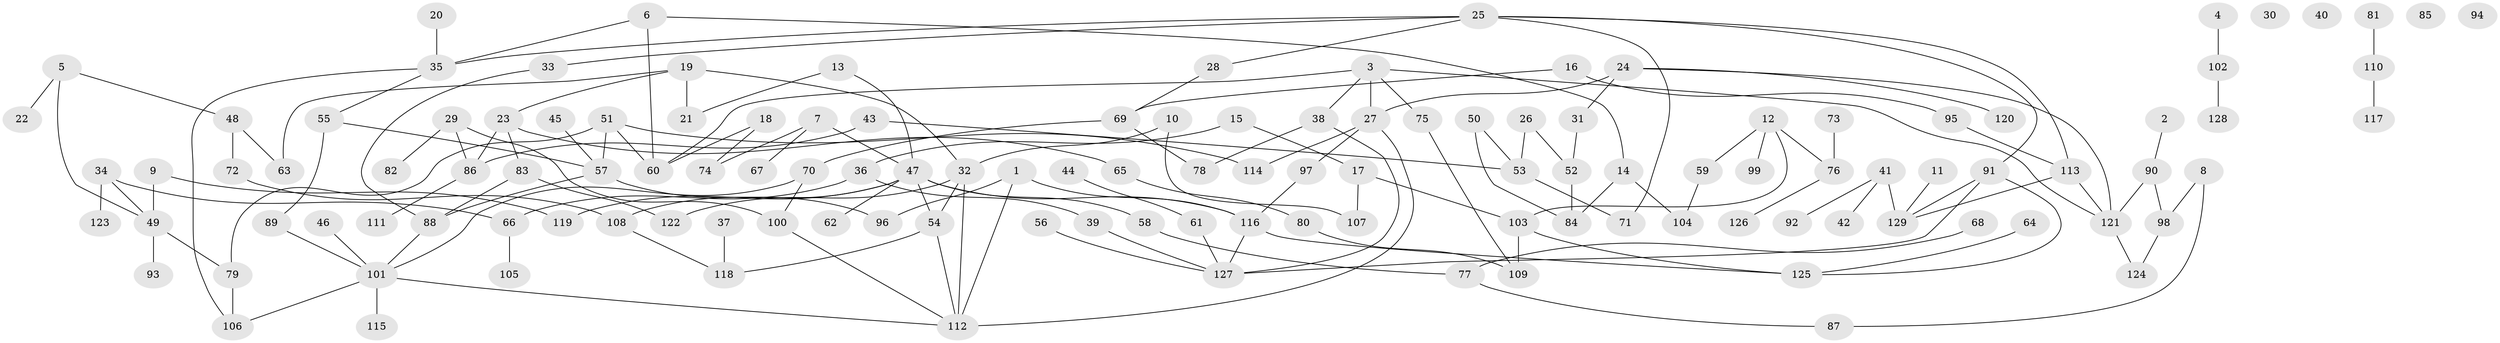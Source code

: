// coarse degree distribution, {3: 0.16666666666666666, 2: 0.26666666666666666, 6: 0.022222222222222223, 1: 0.24444444444444444, 4: 0.13333333333333333, 9: 0.022222222222222223, 5: 0.06666666666666667, 0: 0.044444444444444446, 8: 0.011111111111111112, 10: 0.011111111111111112, 7: 0.011111111111111112}
// Generated by graph-tools (version 1.1) at 2025/16/03/04/25 18:16:44]
// undirected, 129 vertices, 164 edges
graph export_dot {
graph [start="1"]
  node [color=gray90,style=filled];
  1;
  2;
  3;
  4;
  5;
  6;
  7;
  8;
  9;
  10;
  11;
  12;
  13;
  14;
  15;
  16;
  17;
  18;
  19;
  20;
  21;
  22;
  23;
  24;
  25;
  26;
  27;
  28;
  29;
  30;
  31;
  32;
  33;
  34;
  35;
  36;
  37;
  38;
  39;
  40;
  41;
  42;
  43;
  44;
  45;
  46;
  47;
  48;
  49;
  50;
  51;
  52;
  53;
  54;
  55;
  56;
  57;
  58;
  59;
  60;
  61;
  62;
  63;
  64;
  65;
  66;
  67;
  68;
  69;
  70;
  71;
  72;
  73;
  74;
  75;
  76;
  77;
  78;
  79;
  80;
  81;
  82;
  83;
  84;
  85;
  86;
  87;
  88;
  89;
  90;
  91;
  92;
  93;
  94;
  95;
  96;
  97;
  98;
  99;
  100;
  101;
  102;
  103;
  104;
  105;
  106;
  107;
  108;
  109;
  110;
  111;
  112;
  113;
  114;
  115;
  116;
  117;
  118;
  119;
  120;
  121;
  122;
  123;
  124;
  125;
  126;
  127;
  128;
  129;
  1 -- 96;
  1 -- 112;
  1 -- 116;
  2 -- 90;
  3 -- 27;
  3 -- 38;
  3 -- 60;
  3 -- 75;
  3 -- 121;
  4 -- 102;
  5 -- 22;
  5 -- 48;
  5 -- 49;
  6 -- 14;
  6 -- 35;
  6 -- 60;
  7 -- 47;
  7 -- 67;
  7 -- 74;
  8 -- 87;
  8 -- 98;
  9 -- 49;
  9 -- 119;
  10 -- 32;
  10 -- 107;
  11 -- 129;
  12 -- 59;
  12 -- 76;
  12 -- 99;
  12 -- 103;
  13 -- 21;
  13 -- 47;
  14 -- 84;
  14 -- 104;
  15 -- 17;
  15 -- 36;
  16 -- 69;
  16 -- 95;
  17 -- 103;
  17 -- 107;
  18 -- 60;
  18 -- 74;
  19 -- 21;
  19 -- 23;
  19 -- 32;
  19 -- 63;
  20 -- 35;
  23 -- 65;
  23 -- 83;
  23 -- 86;
  24 -- 27;
  24 -- 31;
  24 -- 120;
  24 -- 121;
  25 -- 28;
  25 -- 33;
  25 -- 35;
  25 -- 71;
  25 -- 91;
  25 -- 113;
  26 -- 52;
  26 -- 53;
  27 -- 97;
  27 -- 112;
  27 -- 114;
  28 -- 69;
  29 -- 82;
  29 -- 86;
  29 -- 100;
  31 -- 52;
  32 -- 54;
  32 -- 112;
  32 -- 122;
  33 -- 88;
  34 -- 49;
  34 -- 66;
  34 -- 123;
  35 -- 55;
  35 -- 106;
  36 -- 39;
  36 -- 66;
  37 -- 118;
  38 -- 78;
  38 -- 127;
  39 -- 127;
  41 -- 42;
  41 -- 92;
  41 -- 129;
  43 -- 53;
  43 -- 86;
  44 -- 61;
  45 -- 57;
  46 -- 101;
  47 -- 54;
  47 -- 58;
  47 -- 62;
  47 -- 108;
  47 -- 116;
  47 -- 119;
  48 -- 63;
  48 -- 72;
  49 -- 79;
  49 -- 93;
  50 -- 53;
  50 -- 84;
  51 -- 57;
  51 -- 60;
  51 -- 79;
  51 -- 114;
  52 -- 84;
  53 -- 71;
  54 -- 112;
  54 -- 118;
  55 -- 57;
  55 -- 89;
  56 -- 127;
  57 -- 88;
  57 -- 96;
  58 -- 77;
  59 -- 104;
  61 -- 127;
  64 -- 125;
  65 -- 80;
  66 -- 105;
  68 -- 77;
  69 -- 70;
  69 -- 78;
  70 -- 100;
  70 -- 101;
  72 -- 108;
  73 -- 76;
  75 -- 109;
  76 -- 126;
  77 -- 87;
  79 -- 106;
  80 -- 109;
  81 -- 110;
  83 -- 88;
  83 -- 122;
  86 -- 111;
  88 -- 101;
  89 -- 101;
  90 -- 98;
  90 -- 121;
  91 -- 125;
  91 -- 127;
  91 -- 129;
  95 -- 113;
  97 -- 116;
  98 -- 124;
  100 -- 112;
  101 -- 106;
  101 -- 112;
  101 -- 115;
  102 -- 128;
  103 -- 109;
  103 -- 125;
  108 -- 118;
  110 -- 117;
  113 -- 121;
  113 -- 129;
  116 -- 125;
  116 -- 127;
  121 -- 124;
}
